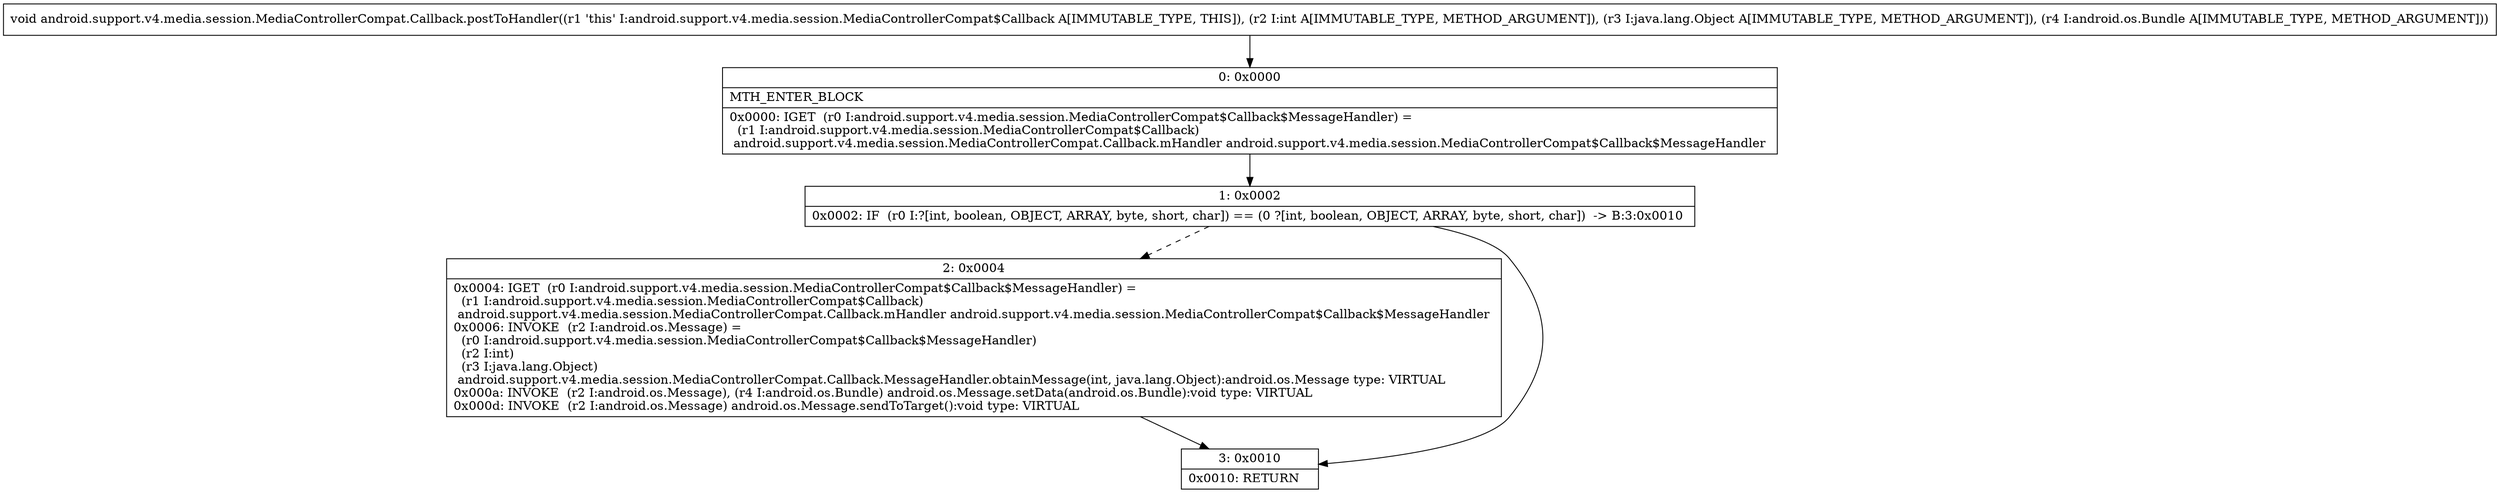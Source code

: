 digraph "CFG forandroid.support.v4.media.session.MediaControllerCompat.Callback.postToHandler(ILjava\/lang\/Object;Landroid\/os\/Bundle;)V" {
Node_0 [shape=record,label="{0\:\ 0x0000|MTH_ENTER_BLOCK\l|0x0000: IGET  (r0 I:android.support.v4.media.session.MediaControllerCompat$Callback$MessageHandler) = \l  (r1 I:android.support.v4.media.session.MediaControllerCompat$Callback)\l android.support.v4.media.session.MediaControllerCompat.Callback.mHandler android.support.v4.media.session.MediaControllerCompat$Callback$MessageHandler \l}"];
Node_1 [shape=record,label="{1\:\ 0x0002|0x0002: IF  (r0 I:?[int, boolean, OBJECT, ARRAY, byte, short, char]) == (0 ?[int, boolean, OBJECT, ARRAY, byte, short, char])  \-\> B:3:0x0010 \l}"];
Node_2 [shape=record,label="{2\:\ 0x0004|0x0004: IGET  (r0 I:android.support.v4.media.session.MediaControllerCompat$Callback$MessageHandler) = \l  (r1 I:android.support.v4.media.session.MediaControllerCompat$Callback)\l android.support.v4.media.session.MediaControllerCompat.Callback.mHandler android.support.v4.media.session.MediaControllerCompat$Callback$MessageHandler \l0x0006: INVOKE  (r2 I:android.os.Message) = \l  (r0 I:android.support.v4.media.session.MediaControllerCompat$Callback$MessageHandler)\l  (r2 I:int)\l  (r3 I:java.lang.Object)\l android.support.v4.media.session.MediaControllerCompat.Callback.MessageHandler.obtainMessage(int, java.lang.Object):android.os.Message type: VIRTUAL \l0x000a: INVOKE  (r2 I:android.os.Message), (r4 I:android.os.Bundle) android.os.Message.setData(android.os.Bundle):void type: VIRTUAL \l0x000d: INVOKE  (r2 I:android.os.Message) android.os.Message.sendToTarget():void type: VIRTUAL \l}"];
Node_3 [shape=record,label="{3\:\ 0x0010|0x0010: RETURN   \l}"];
MethodNode[shape=record,label="{void android.support.v4.media.session.MediaControllerCompat.Callback.postToHandler((r1 'this' I:android.support.v4.media.session.MediaControllerCompat$Callback A[IMMUTABLE_TYPE, THIS]), (r2 I:int A[IMMUTABLE_TYPE, METHOD_ARGUMENT]), (r3 I:java.lang.Object A[IMMUTABLE_TYPE, METHOD_ARGUMENT]), (r4 I:android.os.Bundle A[IMMUTABLE_TYPE, METHOD_ARGUMENT])) }"];
MethodNode -> Node_0;
Node_0 -> Node_1;
Node_1 -> Node_2[style=dashed];
Node_1 -> Node_3;
Node_2 -> Node_3;
}

